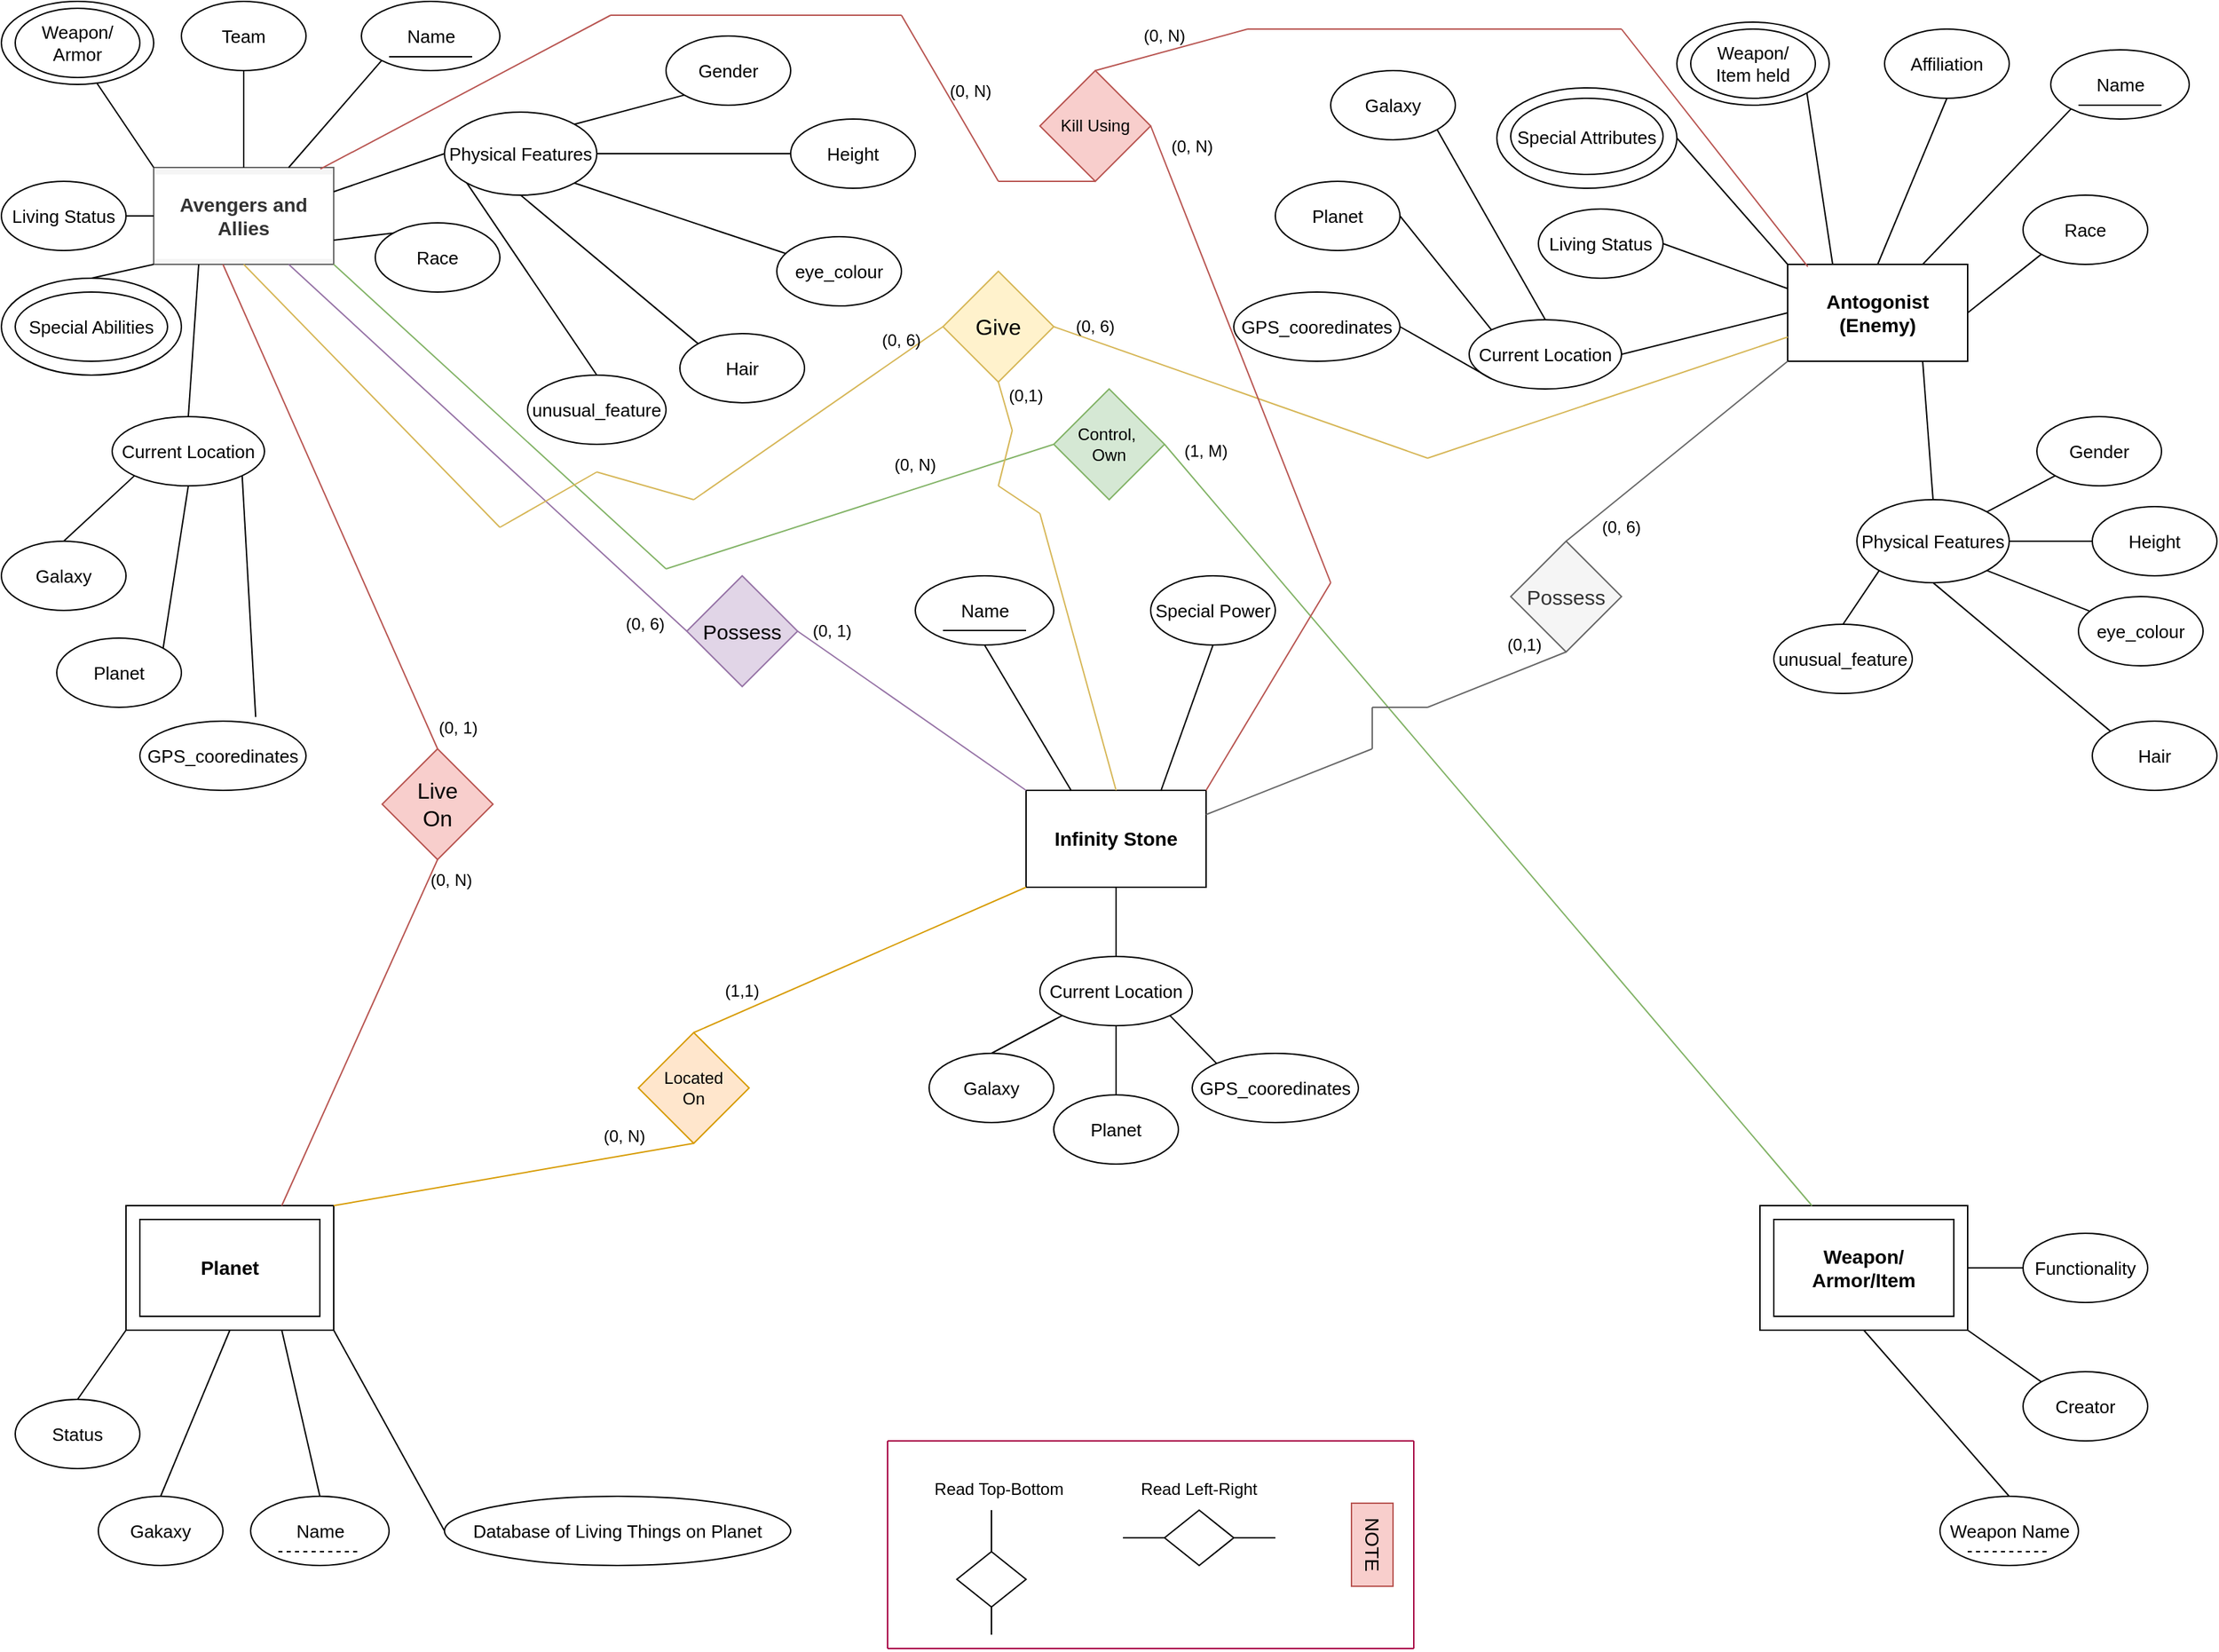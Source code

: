 <mxfile version="20.5.1" type="device"><diagram id="Kd1h-4dE3tZwgDeY4SR5" name="Page-1"><mxGraphModel dx="1640" dy="1293" grid="1" gridSize="10" guides="1" tooltips="1" connect="1" arrows="1" fold="1" page="1" pageScale="1" pageWidth="1600" pageHeight="1200" math="0" shadow="0"><root><mxCell id="0"/><mxCell id="1" parent="0"/><mxCell id="xlbMj-RO_IHVn6nWL5UA-1" value="&lt;h3&gt;Avengers and Allies&lt;/h3&gt;" style="rounded=0;whiteSpace=wrap;html=1;labelBackgroundColor=default;labelBorderColor=none;fillColor=#f5f5f5;fontColor=#333333;strokeColor=#666666;" parent="1" vertex="1"><mxGeometry x="110" y="120" width="130" height="70" as="geometry"/></mxCell><mxCell id="xlbMj-RO_IHVn6nWL5UA-2" value="&lt;h3&gt;Weapon/&lt;br&gt;Armor/Item&lt;/h3&gt;" style="rounded=0;whiteSpace=wrap;html=1;labelBackgroundColor=default;labelBorderColor=none;" parent="1" vertex="1"><mxGeometry x="1280" y="880" width="130" height="70" as="geometry"/></mxCell><mxCell id="xlbMj-RO_IHVn6nWL5UA-3" value="&lt;h3&gt;Planet&lt;/h3&gt;" style="rounded=0;whiteSpace=wrap;html=1;labelBackgroundColor=default;labelBorderColor=none;" parent="1" vertex="1"><mxGeometry x="100" y="880" width="130" height="70" as="geometry"/></mxCell><mxCell id="xlbMj-RO_IHVn6nWL5UA-4" value="&lt;h3&gt;Infinity Stone&lt;/h3&gt;" style="rounded=0;whiteSpace=wrap;html=1;labelBackgroundColor=default;labelBorderColor=none;" parent="1" vertex="1"><mxGeometry x="740" y="570" width="130" height="70" as="geometry"/></mxCell><mxCell id="xlbMj-RO_IHVn6nWL5UA-5" value="&lt;h3&gt;Antogonist (Enemy)&lt;/h3&gt;" style="rounded=0;whiteSpace=wrap;html=1;labelBackgroundColor=default;labelBorderColor=none;" parent="1" vertex="1"><mxGeometry x="1290" y="190" width="130" height="70" as="geometry"/></mxCell><mxCell id="xlbMj-RO_IHVn6nWL5UA-7" value="Name" style="ellipse;html=1;labelBackgroundColor=default;labelBorderColor=none;fontSize=13;" parent="1" vertex="1"><mxGeometry x="260" width="100" height="50" as="geometry"/></mxCell><mxCell id="xlbMj-RO_IHVn6nWL5UA-9" value="" style="endArrow=none;html=1;rounded=0;fontSize=13;" parent="1" edge="1"><mxGeometry width="50" height="50" relative="1" as="geometry"><mxPoint x="280" y="40" as="sourcePoint"/><mxPoint x="340" y="40" as="targetPoint"/></mxGeometry></mxCell><mxCell id="xlbMj-RO_IHVn6nWL5UA-10" value="Name" style="ellipse;html=1;labelBackgroundColor=default;labelBorderColor=none;fontSize=13;" parent="1" vertex="1"><mxGeometry x="1480" y="35" width="100" height="50" as="geometry"/></mxCell><mxCell id="xlbMj-RO_IHVn6nWL5UA-11" value="" style="endArrow=none;html=1;rounded=0;fontSize=13;" parent="1" edge="1"><mxGeometry width="50" height="50" relative="1" as="geometry"><mxPoint x="1500" y="75" as="sourcePoint"/><mxPoint x="1560" y="75" as="targetPoint"/></mxGeometry></mxCell><mxCell id="xlbMj-RO_IHVn6nWL5UA-12" value="Name" style="ellipse;html=1;labelBackgroundColor=default;labelBorderColor=none;fontSize=13;" parent="1" vertex="1"><mxGeometry x="660" y="415" width="100" height="50" as="geometry"/></mxCell><mxCell id="xlbMj-RO_IHVn6nWL5UA-13" value="" style="endArrow=none;html=1;rounded=0;fontSize=13;" parent="1" edge="1"><mxGeometry width="50" height="50" relative="1" as="geometry"><mxPoint x="680" y="454.5" as="sourcePoint"/><mxPoint x="740" y="454.5" as="targetPoint"/></mxGeometry></mxCell><mxCell id="xlbMj-RO_IHVn6nWL5UA-14" value="Name" style="ellipse;html=1;labelBackgroundColor=default;labelBorderColor=none;fontSize=13;" parent="1" vertex="1"><mxGeometry x="180" y="1080" width="100" height="50" as="geometry"/></mxCell><mxCell id="xlbMj-RO_IHVn6nWL5UA-15" value="" style="endArrow=none;html=1;rounded=0;fontSize=13;dashed=1;" parent="1" edge="1"><mxGeometry width="50" height="50" relative="1" as="geometry"><mxPoint x="200" y="1120" as="sourcePoint"/><mxPoint x="260" y="1120" as="targetPoint"/></mxGeometry></mxCell><mxCell id="xlbMj-RO_IHVn6nWL5UA-16" value="Weapon Name" style="ellipse;html=1;labelBackgroundColor=default;labelBorderColor=none;fontSize=13;" parent="1" vertex="1"><mxGeometry x="1400" y="1080" width="100" height="50" as="geometry"/></mxCell><mxCell id="xlbMj-RO_IHVn6nWL5UA-17" value="" style="endArrow=none;html=1;rounded=0;fontSize=13;dashed=1;" parent="1" edge="1"><mxGeometry width="50" height="50" relative="1" as="geometry"><mxPoint x="1420" y="1120" as="sourcePoint"/><mxPoint x="1480" y="1120" as="targetPoint"/></mxGeometry></mxCell><mxCell id="xlbMj-RO_IHVn6nWL5UA-26" value="" style="endArrow=none;html=1;rounded=0;fontSize=13;shape=link;exitX=0.75;exitY=0;exitDx=0;exitDy=0;entryX=0;entryY=0.5;entryDx=0;entryDy=0;strokeColor=none;" parent="1" source="xlbMj-RO_IHVn6nWL5UA-1" target="xlbMj-RO_IHVn6nWL5UA-7" edge="1"><mxGeometry width="50" height="50" relative="1" as="geometry"><mxPoint x="210" y="110" as="sourcePoint"/><mxPoint x="260" y="60" as="targetPoint"/></mxGeometry></mxCell><mxCell id="xlbMj-RO_IHVn6nWL5UA-32" value="" style="endArrow=none;html=1;rounded=0;fontSize=13;exitX=0.75;exitY=0;exitDx=0;exitDy=0;entryX=0;entryY=1;entryDx=0;entryDy=0;" parent="1" source="xlbMj-RO_IHVn6nWL5UA-1" target="xlbMj-RO_IHVn6nWL5UA-7" edge="1"><mxGeometry width="50" height="50" relative="1" as="geometry"><mxPoint x="530" y="390" as="sourcePoint"/><mxPoint x="580" y="340" as="targetPoint"/></mxGeometry></mxCell><mxCell id="xlbMj-RO_IHVn6nWL5UA-33" value="" style="endArrow=none;html=1;rounded=0;fontSize=13;exitX=0.75;exitY=0;exitDx=0;exitDy=0;entryX=0;entryY=1;entryDx=0;entryDy=0;" parent="1" source="xlbMj-RO_IHVn6nWL5UA-5" target="xlbMj-RO_IHVn6nWL5UA-10" edge="1"><mxGeometry width="50" height="50" relative="1" as="geometry"><mxPoint x="990" y="450" as="sourcePoint"/><mxPoint x="1040" y="400" as="targetPoint"/></mxGeometry></mxCell><mxCell id="xlbMj-RO_IHVn6nWL5UA-34" value="" style="endArrow=none;html=1;rounded=0;fontSize=13;exitX=0.25;exitY=0;exitDx=0;exitDy=0;entryX=0.5;entryY=1;entryDx=0;entryDy=0;" parent="1" source="xlbMj-RO_IHVn6nWL5UA-4" target="xlbMj-RO_IHVn6nWL5UA-12" edge="1"><mxGeometry width="50" height="50" relative="1" as="geometry"><mxPoint x="790" y="550" as="sourcePoint"/><mxPoint x="780" y="550" as="targetPoint"/></mxGeometry></mxCell><mxCell id="xlbMj-RO_IHVn6nWL5UA-35" value="" style="endArrow=none;html=1;rounded=0;fontSize=13;exitX=0.75;exitY=1;exitDx=0;exitDy=0;entryX=0.5;entryY=0;entryDx=0;entryDy=0;" parent="1" source="xlbMj-RO_IHVn6nWL5UA-37" target="xlbMj-RO_IHVn6nWL5UA-14" edge="1"><mxGeometry width="50" height="50" relative="1" as="geometry"><mxPoint x="520" y="630" as="sourcePoint"/><mxPoint x="570" y="580" as="targetPoint"/></mxGeometry></mxCell><mxCell id="xlbMj-RO_IHVn6nWL5UA-36" value="" style="endArrow=none;html=1;rounded=0;fontSize=13;exitX=0.5;exitY=1;exitDx=0;exitDy=0;entryX=0.5;entryY=0;entryDx=0;entryDy=0;" parent="1" source="xlbMj-RO_IHVn6nWL5UA-38" target="xlbMj-RO_IHVn6nWL5UA-16" edge="1"><mxGeometry width="50" height="50" relative="1" as="geometry"><mxPoint x="980" y="630" as="sourcePoint"/><mxPoint x="1030" y="580" as="targetPoint"/></mxGeometry></mxCell><mxCell id="xlbMj-RO_IHVn6nWL5UA-37" value="" style="rounded=0;whiteSpace=wrap;html=1;labelBackgroundColor=default;labelBorderColor=none;fontSize=13;fillColor=none;" parent="1" vertex="1"><mxGeometry x="90" y="870" width="150" height="90" as="geometry"/></mxCell><mxCell id="xlbMj-RO_IHVn6nWL5UA-38" value="" style="rounded=0;whiteSpace=wrap;html=1;labelBackgroundColor=default;labelBorderColor=none;fontSize=13;fillColor=none;" parent="1" vertex="1"><mxGeometry x="1270" y="870" width="150" height="90" as="geometry"/></mxCell><mxCell id="xlbMj-RO_IHVn6nWL5UA-39" value="Team" style="ellipse;whiteSpace=wrap;html=1;labelBackgroundColor=default;labelBorderColor=none;fontSize=13;fillColor=none;" parent="1" vertex="1"><mxGeometry x="130" width="90" height="50" as="geometry"/></mxCell><mxCell id="xlbMj-RO_IHVn6nWL5UA-41" value="eye_colour" style="ellipse;whiteSpace=wrap;html=1;labelBackgroundColor=default;labelBorderColor=none;fontSize=13;fillColor=none;" parent="1" vertex="1"><mxGeometry x="560" y="170" width="90" height="50" as="geometry"/></mxCell><mxCell id="xlbMj-RO_IHVn6nWL5UA-42" value="Height" style="ellipse;whiteSpace=wrap;html=1;labelBackgroundColor=default;labelBorderColor=none;fontSize=13;fillColor=none;" parent="1" vertex="1"><mxGeometry x="570" y="85" width="90" height="50" as="geometry"/></mxCell><mxCell id="xlbMj-RO_IHVn6nWL5UA-43" value="Gender" style="ellipse;whiteSpace=wrap;html=1;labelBackgroundColor=default;labelBorderColor=none;fontSize=13;fillColor=none;" parent="1" vertex="1"><mxGeometry x="480" y="25" width="90" height="50" as="geometry"/></mxCell><mxCell id="xlbMj-RO_IHVn6nWL5UA-44" value="Physical Features" style="ellipse;whiteSpace=wrap;html=1;labelBackgroundColor=default;labelBorderColor=none;fontSize=13;fillColor=none;" parent="1" vertex="1"><mxGeometry x="320" y="80" width="110" height="60" as="geometry"/></mxCell><mxCell id="xlbMj-RO_IHVn6nWL5UA-45" value="" style="ellipse;whiteSpace=wrap;html=1;labelBackgroundColor=default;labelBorderColor=none;fontSize=13;fillColor=none;" parent="1" vertex="1"><mxGeometry width="110" height="60" as="geometry"/></mxCell><mxCell id="xlbMj-RO_IHVn6nWL5UA-46" value="Weapon/&lt;br&gt;Armor" style="ellipse;whiteSpace=wrap;html=1;labelBackgroundColor=default;labelBorderColor=none;fontSize=13;fillColor=none;" parent="1" vertex="1"><mxGeometry x="10" y="5" width="90" height="50" as="geometry"/></mxCell><mxCell id="xlbMj-RO_IHVn6nWL5UA-51" value="Gakaxy" style="ellipse;whiteSpace=wrap;html=1;labelBackgroundColor=default;labelBorderColor=none;fontSize=13;fillColor=none;" parent="1" vertex="1"><mxGeometry x="70" y="1080" width="90" height="50" as="geometry"/></mxCell><mxCell id="xlbMj-RO_IHVn6nWL5UA-52" value="Race" style="ellipse;whiteSpace=wrap;html=1;labelBackgroundColor=default;labelBorderColor=none;fontSize=13;fillColor=none;" parent="1" vertex="1"><mxGeometry x="270" y="160" width="90" height="50" as="geometry"/></mxCell><mxCell id="xlbMj-RO_IHVn6nWL5UA-53" value="GPS_cooredinates" style="ellipse;whiteSpace=wrap;html=1;labelBackgroundColor=default;labelBorderColor=none;fontSize=13;fillColor=none;" parent="1" vertex="1"><mxGeometry x="100" y="520" width="120" height="50" as="geometry"/></mxCell><mxCell id="xlbMj-RO_IHVn6nWL5UA-54" value="Planet" style="ellipse;whiteSpace=wrap;html=1;labelBackgroundColor=default;labelBorderColor=none;fontSize=13;fillColor=none;" parent="1" vertex="1"><mxGeometry x="40" y="460" width="90" height="50" as="geometry"/></mxCell><mxCell id="xlbMj-RO_IHVn6nWL5UA-55" value="Galaxy" style="ellipse;whiteSpace=wrap;html=1;labelBackgroundColor=default;labelBorderColor=none;fontSize=13;fillColor=none;" parent="1" vertex="1"><mxGeometry y="390" width="90" height="50" as="geometry"/></mxCell><mxCell id="xlbMj-RO_IHVn6nWL5UA-56" value="Current Location" style="ellipse;whiteSpace=wrap;html=1;labelBackgroundColor=default;labelBorderColor=none;fontSize=13;fillColor=none;" parent="1" vertex="1"><mxGeometry x="80" y="300" width="110" height="50" as="geometry"/></mxCell><mxCell id="xlbMj-RO_IHVn6nWL5UA-57" value="Living Status" style="ellipse;whiteSpace=wrap;html=1;labelBackgroundColor=default;labelBorderColor=none;fontSize=13;fillColor=none;" parent="1" vertex="1"><mxGeometry y="130" width="90" height="50" as="geometry"/></mxCell><mxCell id="xlbMj-RO_IHVn6nWL5UA-58" value="Special Abilities" style="ellipse;whiteSpace=wrap;html=1;labelBackgroundColor=default;labelBorderColor=none;fontSize=13;fillColor=none;" parent="1" vertex="1"><mxGeometry x="10" y="210" width="110" height="50" as="geometry"/></mxCell><mxCell id="xlbMj-RO_IHVn6nWL5UA-59" value="unusual_feature" style="ellipse;whiteSpace=wrap;html=1;labelBackgroundColor=default;labelBorderColor=none;fontSize=13;fillColor=none;" parent="1" vertex="1"><mxGeometry x="380" y="270" width="100" height="50" as="geometry"/></mxCell><mxCell id="xlbMj-RO_IHVn6nWL5UA-60" value="Hair" style="ellipse;whiteSpace=wrap;html=1;labelBackgroundColor=default;labelBorderColor=none;fontSize=13;fillColor=none;" parent="1" vertex="1"><mxGeometry x="490" y="240" width="90" height="50" as="geometry"/></mxCell><mxCell id="xlbMj-RO_IHVn6nWL5UA-78" value="" style="endArrow=none;html=1;rounded=0;fontSize=13;exitX=0.5;exitY=0;exitDx=0;exitDy=0;entryX=0.5;entryY=1;entryDx=0;entryDy=0;" parent="1" source="xlbMj-RO_IHVn6nWL5UA-1" target="xlbMj-RO_IHVn6nWL5UA-39" edge="1"><mxGeometry width="50" height="50" relative="1" as="geometry"><mxPoint x="530" y="370" as="sourcePoint"/><mxPoint x="580" y="320" as="targetPoint"/></mxGeometry></mxCell><mxCell id="xlbMj-RO_IHVn6nWL5UA-79" value="" style="endArrow=none;html=1;rounded=0;fontSize=13;exitX=0;exitY=0;exitDx=0;exitDy=0;entryX=0.652;entryY=1.073;entryDx=0;entryDy=0;entryPerimeter=0;" parent="1" source="xlbMj-RO_IHVn6nWL5UA-1" target="xlbMj-RO_IHVn6nWL5UA-46" edge="1"><mxGeometry width="50" height="50" relative="1" as="geometry"><mxPoint x="530" y="370" as="sourcePoint"/><mxPoint x="580" y="320" as="targetPoint"/></mxGeometry></mxCell><mxCell id="xlbMj-RO_IHVn6nWL5UA-80" value="" style="endArrow=none;html=1;rounded=0;fontSize=13;exitX=1;exitY=0.25;exitDx=0;exitDy=0;entryX=0;entryY=0.5;entryDx=0;entryDy=0;" parent="1" source="xlbMj-RO_IHVn6nWL5UA-1" target="xlbMj-RO_IHVn6nWL5UA-44" edge="1"><mxGeometry width="50" height="50" relative="1" as="geometry"><mxPoint x="530" y="370" as="sourcePoint"/><mxPoint x="310.0" y="110" as="targetPoint"/></mxGeometry></mxCell><mxCell id="xlbMj-RO_IHVn6nWL5UA-81" value="" style="endArrow=none;html=1;rounded=0;fontSize=13;entryX=0;entryY=0.5;entryDx=0;entryDy=0;exitX=1;exitY=0.5;exitDx=0;exitDy=0;" parent="1" source="xlbMj-RO_IHVn6nWL5UA-44" target="xlbMj-RO_IHVn6nWL5UA-42" edge="1"><mxGeometry width="50" height="50" relative="1" as="geometry"><mxPoint x="440" y="110" as="sourcePoint"/><mxPoint x="580" y="320" as="targetPoint"/></mxGeometry></mxCell><mxCell id="xlbMj-RO_IHVn6nWL5UA-82" value="" style="endArrow=none;html=1;rounded=0;fontSize=13;exitX=1;exitY=1;exitDx=0;exitDy=0;" parent="1" source="xlbMj-RO_IHVn6nWL5UA-44" target="xlbMj-RO_IHVn6nWL5UA-41" edge="1"><mxGeometry width="50" height="50" relative="1" as="geometry"><mxPoint x="420.707" y="138.44" as="sourcePoint"/><mxPoint x="580" y="320" as="targetPoint"/></mxGeometry></mxCell><mxCell id="xlbMj-RO_IHVn6nWL5UA-83" value="" style="endArrow=none;html=1;rounded=0;fontSize=13;entryX=0;entryY=0;entryDx=0;entryDy=0;exitX=0.5;exitY=1;exitDx=0;exitDy=0;" parent="1" source="xlbMj-RO_IHVn6nWL5UA-44" target="xlbMj-RO_IHVn6nWL5UA-60" edge="1"><mxGeometry width="50" height="50" relative="1" as="geometry"><mxPoint x="380" y="150" as="sourcePoint"/><mxPoint x="580" y="320" as="targetPoint"/></mxGeometry></mxCell><mxCell id="xlbMj-RO_IHVn6nWL5UA-84" value="" style="endArrow=none;html=1;rounded=0;fontSize=13;exitX=0;exitY=1;exitDx=0;exitDy=0;entryX=0.5;entryY=0;entryDx=0;entryDy=0;" parent="1" source="xlbMj-RO_IHVn6nWL5UA-44" target="xlbMj-RO_IHVn6nWL5UA-59" edge="1"><mxGeometry width="50" height="50" relative="1" as="geometry"><mxPoint x="329.293" y="138.44" as="sourcePoint"/><mxPoint x="580" y="320" as="targetPoint"/></mxGeometry></mxCell><mxCell id="xlbMj-RO_IHVn6nWL5UA-85" value="" style="endArrow=none;html=1;rounded=0;fontSize=13;exitX=1;exitY=0;exitDx=0;exitDy=0;entryX=0;entryY=1;entryDx=0;entryDy=0;" parent="1" source="xlbMj-RO_IHVn6nWL5UA-44" target="xlbMj-RO_IHVn6nWL5UA-43" edge="1"><mxGeometry width="50" height="50" relative="1" as="geometry"><mxPoint x="420.707" y="81.56" as="sourcePoint"/><mxPoint x="580" y="320" as="targetPoint"/></mxGeometry></mxCell><mxCell id="xlbMj-RO_IHVn6nWL5UA-87" value="" style="ellipse;whiteSpace=wrap;html=1;labelBackgroundColor=default;labelBorderColor=none;fontSize=13;fillColor=none;" parent="1" vertex="1"><mxGeometry y="200" width="130" height="70" as="geometry"/></mxCell><mxCell id="xlbMj-RO_IHVn6nWL5UA-88" value="" style="endArrow=none;html=1;rounded=0;fontSize=13;entryX=0.5;entryY=0;entryDx=0;entryDy=0;" parent="1" target="xlbMj-RO_IHVn6nWL5UA-87" edge="1"><mxGeometry width="50" height="50" relative="1" as="geometry"><mxPoint x="110" y="190" as="sourcePoint"/><mxPoint x="330.0" y="120" as="targetPoint"/></mxGeometry></mxCell><mxCell id="xlbMj-RO_IHVn6nWL5UA-89" value="" style="endArrow=none;html=1;rounded=0;fontSize=13;exitX=0;exitY=0.5;exitDx=0;exitDy=0;entryX=1;entryY=0.5;entryDx=0;entryDy=0;" parent="1" source="xlbMj-RO_IHVn6nWL5UA-1" target="xlbMj-RO_IHVn6nWL5UA-57" edge="1"><mxGeometry width="50" height="50" relative="1" as="geometry"><mxPoint x="430" y="540" as="sourcePoint"/><mxPoint x="480" y="490" as="targetPoint"/></mxGeometry></mxCell><mxCell id="xlbMj-RO_IHVn6nWL5UA-90" value="" style="endArrow=none;html=1;rounded=0;fontSize=13;exitX=1;exitY=0.75;exitDx=0;exitDy=0;entryX=0;entryY=0;entryDx=0;entryDy=0;" parent="1" source="xlbMj-RO_IHVn6nWL5UA-1" target="xlbMj-RO_IHVn6nWL5UA-52" edge="1"><mxGeometry width="50" height="50" relative="1" as="geometry"><mxPoint x="430" y="530" as="sourcePoint"/><mxPoint x="480" y="480" as="targetPoint"/></mxGeometry></mxCell><mxCell id="xlbMj-RO_IHVn6nWL5UA-91" value="" style="endArrow=none;html=1;rounded=0;fontSize=13;exitX=0.25;exitY=1;exitDx=0;exitDy=0;entryX=0.5;entryY=0;entryDx=0;entryDy=0;" parent="1" source="xlbMj-RO_IHVn6nWL5UA-1" target="xlbMj-RO_IHVn6nWL5UA-56" edge="1"><mxGeometry width="50" height="50" relative="1" as="geometry"><mxPoint x="430" y="530" as="sourcePoint"/><mxPoint x="480" y="480" as="targetPoint"/></mxGeometry></mxCell><mxCell id="xlbMj-RO_IHVn6nWL5UA-92" value="" style="endArrow=none;html=1;rounded=0;fontSize=13;exitX=0;exitY=1;exitDx=0;exitDy=0;entryX=0.5;entryY=0;entryDx=0;entryDy=0;" parent="1" source="xlbMj-RO_IHVn6nWL5UA-56" target="xlbMj-RO_IHVn6nWL5UA-55" edge="1"><mxGeometry width="50" height="50" relative="1" as="geometry"><mxPoint x="430" y="530" as="sourcePoint"/><mxPoint x="480" y="480" as="targetPoint"/></mxGeometry></mxCell><mxCell id="xlbMj-RO_IHVn6nWL5UA-93" value="" style="endArrow=none;html=1;rounded=0;fontSize=13;exitX=0.5;exitY=1;exitDx=0;exitDy=0;entryX=1;entryY=0;entryDx=0;entryDy=0;" parent="1" source="xlbMj-RO_IHVn6nWL5UA-56" target="xlbMj-RO_IHVn6nWL5UA-54" edge="1"><mxGeometry width="50" height="50" relative="1" as="geometry"><mxPoint x="430" y="530" as="sourcePoint"/><mxPoint x="480" y="480" as="targetPoint"/></mxGeometry></mxCell><mxCell id="xlbMj-RO_IHVn6nWL5UA-95" value="" style="endArrow=none;html=1;rounded=0;fontSize=13;exitX=1;exitY=1;exitDx=0;exitDy=0;entryX=0.697;entryY=-0.06;entryDx=0;entryDy=0;entryPerimeter=0;" parent="1" source="xlbMj-RO_IHVn6nWL5UA-56" target="xlbMj-RO_IHVn6nWL5UA-53" edge="1"><mxGeometry width="50" height="50" relative="1" as="geometry"><mxPoint x="430" y="530" as="sourcePoint"/><mxPoint x="480" y="480" as="targetPoint"/></mxGeometry></mxCell><mxCell id="xlbMj-RO_IHVn6nWL5UA-106" value="eye_colour" style="ellipse;whiteSpace=wrap;html=1;labelBackgroundColor=default;labelBorderColor=none;fontSize=13;fillColor=none;" parent="1" vertex="1"><mxGeometry x="1500" y="430" width="90" height="50" as="geometry"/></mxCell><mxCell id="xlbMj-RO_IHVn6nWL5UA-107" value="Height" style="ellipse;whiteSpace=wrap;html=1;labelBackgroundColor=default;labelBorderColor=none;fontSize=13;fillColor=none;" parent="1" vertex="1"><mxGeometry x="1510" y="365" width="90" height="50" as="geometry"/></mxCell><mxCell id="xlbMj-RO_IHVn6nWL5UA-108" value="Gender" style="ellipse;whiteSpace=wrap;html=1;labelBackgroundColor=default;labelBorderColor=none;fontSize=13;fillColor=none;" parent="1" vertex="1"><mxGeometry x="1470" y="300" width="90" height="50" as="geometry"/></mxCell><mxCell id="xlbMj-RO_IHVn6nWL5UA-109" value="Physical Features" style="ellipse;whiteSpace=wrap;html=1;labelBackgroundColor=default;labelBorderColor=none;fontSize=13;fillColor=none;" parent="1" vertex="1"><mxGeometry x="1340" y="360" width="110" height="60" as="geometry"/></mxCell><mxCell id="xlbMj-RO_IHVn6nWL5UA-111" value="Hair" style="ellipse;whiteSpace=wrap;html=1;labelBackgroundColor=default;labelBorderColor=none;fontSize=13;fillColor=none;" parent="1" vertex="1"><mxGeometry x="1510" y="520" width="90" height="50" as="geometry"/></mxCell><mxCell id="xlbMj-RO_IHVn6nWL5UA-112" value="" style="endArrow=none;html=1;rounded=0;fontSize=13;entryX=0;entryY=0.5;entryDx=0;entryDy=0;exitX=1;exitY=0.5;exitDx=0;exitDy=0;" parent="1" source="xlbMj-RO_IHVn6nWL5UA-109" target="xlbMj-RO_IHVn6nWL5UA-107" edge="1"><mxGeometry width="50" height="50" relative="1" as="geometry"><mxPoint x="1460" y="390" as="sourcePoint"/><mxPoint x="1600" y="600" as="targetPoint"/></mxGeometry></mxCell><mxCell id="xlbMj-RO_IHVn6nWL5UA-113" value="" style="endArrow=none;html=1;rounded=0;fontSize=13;exitX=1;exitY=1;exitDx=0;exitDy=0;" parent="1" source="xlbMj-RO_IHVn6nWL5UA-109" target="xlbMj-RO_IHVn6nWL5UA-106" edge="1"><mxGeometry width="50" height="50" relative="1" as="geometry"><mxPoint x="1440.707" y="418.44" as="sourcePoint"/><mxPoint x="1600" y="600" as="targetPoint"/></mxGeometry></mxCell><mxCell id="xlbMj-RO_IHVn6nWL5UA-114" value="" style="endArrow=none;html=1;rounded=0;fontSize=13;entryX=0;entryY=0;entryDx=0;entryDy=0;exitX=0.5;exitY=1;exitDx=0;exitDy=0;" parent="1" source="xlbMj-RO_IHVn6nWL5UA-109" target="xlbMj-RO_IHVn6nWL5UA-111" edge="1"><mxGeometry width="50" height="50" relative="1" as="geometry"><mxPoint x="1400" y="430" as="sourcePoint"/><mxPoint x="1600" y="600" as="targetPoint"/></mxGeometry></mxCell><mxCell id="xlbMj-RO_IHVn6nWL5UA-115" value="" style="endArrow=none;html=1;rounded=0;fontSize=13;exitX=0;exitY=1;exitDx=0;exitDy=0;entryX=0.5;entryY=0;entryDx=0;entryDy=0;" parent="1" source="xlbMj-RO_IHVn6nWL5UA-109" target="xlbMj-RO_IHVn6nWL5UA-128" edge="1"><mxGeometry width="50" height="50" relative="1" as="geometry"><mxPoint x="1349.293" y="418.44" as="sourcePoint"/><mxPoint x="1450" y="550" as="targetPoint"/></mxGeometry></mxCell><mxCell id="xlbMj-RO_IHVn6nWL5UA-116" value="" style="endArrow=none;html=1;rounded=0;fontSize=13;exitX=1;exitY=0;exitDx=0;exitDy=0;entryX=0;entryY=1;entryDx=0;entryDy=0;" parent="1" source="xlbMj-RO_IHVn6nWL5UA-109" target="xlbMj-RO_IHVn6nWL5UA-108" edge="1"><mxGeometry width="50" height="50" relative="1" as="geometry"><mxPoint x="1440.707" y="361.56" as="sourcePoint"/><mxPoint x="1600" y="600" as="targetPoint"/></mxGeometry></mxCell><mxCell id="xlbMj-RO_IHVn6nWL5UA-128" value="unusual_feature" style="ellipse;whiteSpace=wrap;html=1;labelBackgroundColor=default;labelBorderColor=none;fontSize=13;fillColor=none;" parent="1" vertex="1"><mxGeometry x="1280" y="450" width="100" height="50" as="geometry"/></mxCell><mxCell id="xlbMj-RO_IHVn6nWL5UA-132" value="" style="endArrow=none;html=1;rounded=0;fontSize=13;entryX=0.75;entryY=1;entryDx=0;entryDy=0;exitX=0.5;exitY=0;exitDx=0;exitDy=0;" parent="1" source="xlbMj-RO_IHVn6nWL5UA-109" target="xlbMj-RO_IHVn6nWL5UA-5" edge="1"><mxGeometry width="50" height="50" relative="1" as="geometry"><mxPoint x="1395" y="350" as="sourcePoint"/><mxPoint x="820" y="290" as="targetPoint"/></mxGeometry></mxCell><mxCell id="xlbMj-RO_IHVn6nWL5UA-133" value="Race" style="ellipse;whiteSpace=wrap;html=1;labelBackgroundColor=default;labelBorderColor=none;fontSize=13;fillColor=none;" parent="1" vertex="1"><mxGeometry x="1460" y="140" width="90" height="50" as="geometry"/></mxCell><mxCell id="xlbMj-RO_IHVn6nWL5UA-134" value="" style="endArrow=none;html=1;rounded=0;fontSize=13;entryX=1;entryY=0.5;entryDx=0;entryDy=0;exitX=0;exitY=1;exitDx=0;exitDy=0;" parent="1" source="xlbMj-RO_IHVn6nWL5UA-133" target="xlbMj-RO_IHVn6nWL5UA-5" edge="1"><mxGeometry width="50" height="50" relative="1" as="geometry"><mxPoint x="1270" y="420" as="sourcePoint"/><mxPoint x="1320" y="370" as="targetPoint"/></mxGeometry></mxCell><mxCell id="xlbMj-RO_IHVn6nWL5UA-135" value="Special Attributes" style="ellipse;whiteSpace=wrap;html=1;labelBackgroundColor=default;labelBorderColor=none;fontSize=13;fillColor=none;" parent="1" vertex="1"><mxGeometry x="1090" y="70" width="110" height="55" as="geometry"/></mxCell><mxCell id="xlbMj-RO_IHVn6nWL5UA-136" value="" style="ellipse;whiteSpace=wrap;html=1;labelBackgroundColor=default;labelBorderColor=none;fontSize=13;fillColor=none;" parent="1" vertex="1"><mxGeometry x="1210" y="15" width="110" height="60" as="geometry"/></mxCell><mxCell id="xlbMj-RO_IHVn6nWL5UA-137" value="Weapon/&lt;br&gt;Item held" style="ellipse;whiteSpace=wrap;html=1;labelBackgroundColor=default;labelBorderColor=none;fontSize=13;fillColor=none;" parent="1" vertex="1"><mxGeometry x="1220" y="20" width="90" height="50" as="geometry"/></mxCell><mxCell id="xlbMj-RO_IHVn6nWL5UA-138" value="Affiliation" style="ellipse;whiteSpace=wrap;html=1;labelBackgroundColor=default;labelBorderColor=none;fontSize=13;fillColor=none;" parent="1" vertex="1"><mxGeometry x="1360" y="20" width="90" height="50" as="geometry"/></mxCell><mxCell id="xlbMj-RO_IHVn6nWL5UA-139" value="" style="endArrow=none;html=1;rounded=0;fontSize=13;exitX=0.5;exitY=0;exitDx=0;exitDy=0;entryX=0.5;entryY=1;entryDx=0;entryDy=0;" parent="1" source="xlbMj-RO_IHVn6nWL5UA-5" target="xlbMj-RO_IHVn6nWL5UA-138" edge="1"><mxGeometry width="50" height="50" relative="1" as="geometry"><mxPoint x="1180" y="420" as="sourcePoint"/><mxPoint x="1230" y="370" as="targetPoint"/></mxGeometry></mxCell><mxCell id="xlbMj-RO_IHVn6nWL5UA-140" value="" style="endArrow=none;html=1;rounded=0;fontSize=13;exitX=0.25;exitY=0;exitDx=0;exitDy=0;entryX=1;entryY=1;entryDx=0;entryDy=0;" parent="1" source="xlbMj-RO_IHVn6nWL5UA-5" target="xlbMj-RO_IHVn6nWL5UA-136" edge="1"><mxGeometry width="50" height="50" relative="1" as="geometry"><mxPoint x="1180" y="410" as="sourcePoint"/><mxPoint x="1230" y="360" as="targetPoint"/></mxGeometry></mxCell><mxCell id="xlbMj-RO_IHVn6nWL5UA-141" value="Functionality" style="ellipse;whiteSpace=wrap;html=1;labelBackgroundColor=default;labelBorderColor=none;fontSize=13;fillColor=none;" parent="1" vertex="1"><mxGeometry x="1460" y="890" width="90" height="50" as="geometry"/></mxCell><mxCell id="xlbMj-RO_IHVn6nWL5UA-142" value="Living Status" style="ellipse;whiteSpace=wrap;html=1;labelBackgroundColor=default;labelBorderColor=none;fontSize=13;fillColor=none;" parent="1" vertex="1"><mxGeometry x="1110" y="150" width="90" height="50" as="geometry"/></mxCell><mxCell id="xlbMj-RO_IHVn6nWL5UA-143" value="" style="ellipse;whiteSpace=wrap;html=1;labelBackgroundColor=default;labelBorderColor=none;fontSize=13;fillColor=none;" parent="1" vertex="1"><mxGeometry x="1080" y="62.5" width="130" height="72.5" as="geometry"/></mxCell><mxCell id="xlbMj-RO_IHVn6nWL5UA-144" value="" style="endArrow=none;html=1;rounded=0;fontSize=13;entryX=0;entryY=0;entryDx=0;entryDy=0;exitX=1;exitY=0.5;exitDx=0;exitDy=0;" parent="1" source="xlbMj-RO_IHVn6nWL5UA-143" target="xlbMj-RO_IHVn6nWL5UA-5" edge="1"><mxGeometry width="50" height="50" relative="1" as="geometry"><mxPoint x="1180" y="400" as="sourcePoint"/><mxPoint x="1230" y="350" as="targetPoint"/></mxGeometry></mxCell><mxCell id="xlbMj-RO_IHVn6nWL5UA-145" value="" style="endArrow=none;html=1;rounded=0;fontSize=13;entryX=0;entryY=0.25;entryDx=0;entryDy=0;exitX=1;exitY=0.5;exitDx=0;exitDy=0;" parent="1" source="xlbMj-RO_IHVn6nWL5UA-142" target="xlbMj-RO_IHVn6nWL5UA-5" edge="1"><mxGeometry width="50" height="50" relative="1" as="geometry"><mxPoint x="1180" y="400" as="sourcePoint"/><mxPoint x="1230" y="350" as="targetPoint"/></mxGeometry></mxCell><mxCell id="xlbMj-RO_IHVn6nWL5UA-153" value="GPS_cooredinates" style="ellipse;whiteSpace=wrap;html=1;labelBackgroundColor=default;labelBorderColor=none;fontSize=13;fillColor=none;" parent="1" vertex="1"><mxGeometry x="890" y="210" width="120" height="50" as="geometry"/></mxCell><mxCell id="xlbMj-RO_IHVn6nWL5UA-154" value="Planet" style="ellipse;whiteSpace=wrap;html=1;labelBackgroundColor=default;labelBorderColor=none;fontSize=13;fillColor=none;" parent="1" vertex="1"><mxGeometry x="920" y="130" width="90" height="50" as="geometry"/></mxCell><mxCell id="xlbMj-RO_IHVn6nWL5UA-155" value="Galaxy" style="ellipse;whiteSpace=wrap;html=1;labelBackgroundColor=default;labelBorderColor=none;fontSize=13;fillColor=none;" parent="1" vertex="1"><mxGeometry x="960" y="50" width="90" height="50" as="geometry"/></mxCell><mxCell id="xlbMj-RO_IHVn6nWL5UA-156" value="Current Location" style="ellipse;whiteSpace=wrap;html=1;labelBackgroundColor=default;labelBorderColor=none;fontSize=13;fillColor=none;" parent="1" vertex="1"><mxGeometry x="1060" y="230" width="110" height="50" as="geometry"/></mxCell><mxCell id="xlbMj-RO_IHVn6nWL5UA-157" value="" style="endArrow=none;html=1;rounded=0;fontSize=13;exitX=0.5;exitY=0;exitDx=0;exitDy=0;entryX=1;entryY=1;entryDx=0;entryDy=0;" parent="1" source="xlbMj-RO_IHVn6nWL5UA-156" target="xlbMj-RO_IHVn6nWL5UA-155" edge="1"><mxGeometry width="50" height="50" relative="1" as="geometry"><mxPoint x="1450" y="470" as="sourcePoint"/><mxPoint x="1500" y="420" as="targetPoint"/></mxGeometry></mxCell><mxCell id="xlbMj-RO_IHVn6nWL5UA-158" value="" style="endArrow=none;html=1;rounded=0;fontSize=13;exitX=0;exitY=0;exitDx=0;exitDy=0;entryX=1;entryY=0.5;entryDx=0;entryDy=0;" parent="1" source="xlbMj-RO_IHVn6nWL5UA-156" target="xlbMj-RO_IHVn6nWL5UA-154" edge="1"><mxGeometry width="50" height="50" relative="1" as="geometry"><mxPoint x="1450" y="470" as="sourcePoint"/><mxPoint x="1500" y="420" as="targetPoint"/></mxGeometry></mxCell><mxCell id="xlbMj-RO_IHVn6nWL5UA-159" value="" style="endArrow=none;html=1;rounded=0;fontSize=13;exitX=0;exitY=1;exitDx=0;exitDy=0;entryX=1;entryY=0.5;entryDx=0;entryDy=0;" parent="1" source="xlbMj-RO_IHVn6nWL5UA-156" target="xlbMj-RO_IHVn6nWL5UA-153" edge="1"><mxGeometry width="50" height="50" relative="1" as="geometry"><mxPoint x="1450" y="470" as="sourcePoint"/><mxPoint x="1500" y="420" as="targetPoint"/></mxGeometry></mxCell><mxCell id="xlbMj-RO_IHVn6nWL5UA-160" value="" style="endArrow=none;html=1;rounded=0;fontSize=13;entryX=0;entryY=0.5;entryDx=0;entryDy=0;exitX=1;exitY=0.5;exitDx=0;exitDy=0;" parent="1" source="xlbMj-RO_IHVn6nWL5UA-156" target="xlbMj-RO_IHVn6nWL5UA-5" edge="1"><mxGeometry width="50" height="50" relative="1" as="geometry"><mxPoint x="1140" y="400" as="sourcePoint"/><mxPoint x="1190" y="350" as="targetPoint"/></mxGeometry></mxCell><mxCell id="xlbMj-RO_IHVn6nWL5UA-161" value="Database of Living Things on Planet" style="ellipse;whiteSpace=wrap;html=1;labelBackgroundColor=default;labelBorderColor=none;fontSize=13;fillColor=none;" parent="1" vertex="1"><mxGeometry x="320" y="1080" width="250" height="50" as="geometry"/></mxCell><mxCell id="xlbMj-RO_IHVn6nWL5UA-163" value="Special Power" style="ellipse;whiteSpace=wrap;html=1;labelBackgroundColor=default;labelBorderColor=none;fontSize=13;fillColor=none;" parent="1" vertex="1"><mxGeometry x="830" y="415" width="90" height="50" as="geometry"/></mxCell><mxCell id="xlbMj-RO_IHVn6nWL5UA-164" value="" style="endArrow=none;html=1;rounded=0;fontSize=13;exitX=0.75;exitY=0;exitDx=0;exitDy=0;entryX=0.5;entryY=1;entryDx=0;entryDy=0;" parent="1" source="xlbMj-RO_IHVn6nWL5UA-4" target="xlbMj-RO_IHVn6nWL5UA-163" edge="1"><mxGeometry width="50" height="50" relative="1" as="geometry"><mxPoint x="620" y="400" as="sourcePoint"/><mxPoint x="670" y="350" as="targetPoint"/></mxGeometry></mxCell><mxCell id="xlbMj-RO_IHVn6nWL5UA-165" value="GPS_cooredinates" style="ellipse;whiteSpace=wrap;html=1;labelBackgroundColor=default;labelBorderColor=none;fontSize=13;fillColor=none;" parent="1" vertex="1"><mxGeometry x="860" y="760" width="120" height="50" as="geometry"/></mxCell><mxCell id="xlbMj-RO_IHVn6nWL5UA-166" value="Planet" style="ellipse;whiteSpace=wrap;html=1;labelBackgroundColor=default;labelBorderColor=none;fontSize=13;fillColor=none;" parent="1" vertex="1"><mxGeometry x="760" y="790" width="90" height="50" as="geometry"/></mxCell><mxCell id="xlbMj-RO_IHVn6nWL5UA-167" value="Galaxy" style="ellipse;whiteSpace=wrap;html=1;labelBackgroundColor=default;labelBorderColor=none;fontSize=13;fillColor=none;" parent="1" vertex="1"><mxGeometry x="670" y="760" width="90" height="50" as="geometry"/></mxCell><mxCell id="xlbMj-RO_IHVn6nWL5UA-168" value="Current Location" style="ellipse;whiteSpace=wrap;html=1;labelBackgroundColor=default;labelBorderColor=none;fontSize=13;fillColor=none;" parent="1" vertex="1"><mxGeometry x="750" y="690" width="110" height="50" as="geometry"/></mxCell><mxCell id="xlbMj-RO_IHVn6nWL5UA-169" value="" style="endArrow=none;html=1;rounded=0;fontSize=13;exitX=0;exitY=1;exitDx=0;exitDy=0;entryX=0.5;entryY=0;entryDx=0;entryDy=0;" parent="1" source="xlbMj-RO_IHVn6nWL5UA-168" target="xlbMj-RO_IHVn6nWL5UA-167" edge="1"><mxGeometry width="50" height="50" relative="1" as="geometry"><mxPoint x="1130" y="930" as="sourcePoint"/><mxPoint x="1180" y="880" as="targetPoint"/></mxGeometry></mxCell><mxCell id="xlbMj-RO_IHVn6nWL5UA-170" value="" style="endArrow=none;html=1;rounded=0;fontSize=13;exitX=0.5;exitY=1;exitDx=0;exitDy=0;entryX=0.5;entryY=0;entryDx=0;entryDy=0;" parent="1" source="xlbMj-RO_IHVn6nWL5UA-168" target="xlbMj-RO_IHVn6nWL5UA-166" edge="1"><mxGeometry width="50" height="50" relative="1" as="geometry"><mxPoint x="1130" y="930" as="sourcePoint"/><mxPoint x="1180" y="880" as="targetPoint"/></mxGeometry></mxCell><mxCell id="xlbMj-RO_IHVn6nWL5UA-171" value="" style="endArrow=none;html=1;rounded=0;fontSize=13;exitX=1;exitY=1;exitDx=0;exitDy=0;entryX=0;entryY=0;entryDx=0;entryDy=0;" parent="1" source="xlbMj-RO_IHVn6nWL5UA-168" target="xlbMj-RO_IHVn6nWL5UA-165" edge="1"><mxGeometry width="50" height="50" relative="1" as="geometry"><mxPoint x="1130" y="930" as="sourcePoint"/><mxPoint x="1180" y="880" as="targetPoint"/></mxGeometry></mxCell><mxCell id="xlbMj-RO_IHVn6nWL5UA-172" value="" style="endArrow=none;html=1;rounded=0;fontSize=13;exitX=0.5;exitY=1;exitDx=0;exitDy=0;entryX=0.5;entryY=0;entryDx=0;entryDy=0;" parent="1" source="xlbMj-RO_IHVn6nWL5UA-4" target="xlbMj-RO_IHVn6nWL5UA-168" edge="1"><mxGeometry width="50" height="50" relative="1" as="geometry"><mxPoint x="960" y="490" as="sourcePoint"/><mxPoint x="1010" y="440" as="targetPoint"/></mxGeometry></mxCell><mxCell id="36dnG_ZrEixCJHApKrQf-1" value="" style="endArrow=none;html=1;rounded=0;exitX=0.5;exitY=1;exitDx=0;exitDy=0;entryX=0.5;entryY=0;entryDx=0;entryDy=0;" parent="1" source="xlbMj-RO_IHVn6nWL5UA-37" target="xlbMj-RO_IHVn6nWL5UA-51" edge="1"><mxGeometry width="50" height="50" relative="1" as="geometry"><mxPoint x="290" y="680" as="sourcePoint"/><mxPoint x="340" y="630" as="targetPoint"/></mxGeometry></mxCell><mxCell id="36dnG_ZrEixCJHApKrQf-3" value="" style="endArrow=none;html=1;rounded=0;exitX=1;exitY=1;exitDx=0;exitDy=0;entryX=0;entryY=0.5;entryDx=0;entryDy=0;" parent="1" source="xlbMj-RO_IHVn6nWL5UA-37" target="xlbMj-RO_IHVn6nWL5UA-161" edge="1"><mxGeometry width="50" height="50" relative="1" as="geometry"><mxPoint x="290" y="670" as="sourcePoint"/><mxPoint x="340" y="620" as="targetPoint"/></mxGeometry></mxCell><mxCell id="36dnG_ZrEixCJHApKrQf-5" value="Creator" style="ellipse;whiteSpace=wrap;html=1;labelBackgroundColor=default;labelBorderColor=none;fontSize=13;fillColor=none;" parent="1" vertex="1"><mxGeometry x="1460" y="990" width="90" height="50" as="geometry"/></mxCell><mxCell id="36dnG_ZrEixCJHApKrQf-7" value="Status" style="ellipse;whiteSpace=wrap;html=1;labelBackgroundColor=default;labelBorderColor=none;fontSize=13;fillColor=none;" parent="1" vertex="1"><mxGeometry x="10" y="1010" width="90" height="50" as="geometry"/></mxCell><mxCell id="36dnG_ZrEixCJHApKrQf-8" value="" style="endArrow=none;html=1;rounded=0;exitX=0;exitY=1;exitDx=0;exitDy=0;entryX=0.5;entryY=0;entryDx=0;entryDy=0;" parent="1" source="xlbMj-RO_IHVn6nWL5UA-37" target="36dnG_ZrEixCJHApKrQf-7" edge="1"><mxGeometry width="50" height="50" relative="1" as="geometry"><mxPoint x="290" y="670" as="sourcePoint"/><mxPoint x="340" y="620" as="targetPoint"/></mxGeometry></mxCell><mxCell id="36dnG_ZrEixCJHApKrQf-9" value="" style="endArrow=none;html=1;rounded=0;exitX=1;exitY=1;exitDx=0;exitDy=0;entryX=0;entryY=0;entryDx=0;entryDy=0;" parent="1" source="xlbMj-RO_IHVn6nWL5UA-38" target="36dnG_ZrEixCJHApKrQf-5" edge="1"><mxGeometry width="50" height="50" relative="1" as="geometry"><mxPoint x="1330" y="670" as="sourcePoint"/><mxPoint x="1380" y="620" as="targetPoint"/></mxGeometry></mxCell><mxCell id="36dnG_ZrEixCJHApKrQf-10" value="" style="endArrow=none;html=1;rounded=0;exitX=1;exitY=0.5;exitDx=0;exitDy=0;entryX=0;entryY=0.5;entryDx=0;entryDy=0;" parent="1" source="xlbMj-RO_IHVn6nWL5UA-38" target="xlbMj-RO_IHVn6nWL5UA-141" edge="1"><mxGeometry width="50" height="50" relative="1" as="geometry"><mxPoint x="1330" y="670" as="sourcePoint"/><mxPoint x="1380" y="620" as="targetPoint"/></mxGeometry></mxCell><mxCell id="6jvlYEbfMTLJVvVoG0nx-1" value="Located&lt;br&gt;On" style="rhombus;whiteSpace=wrap;html=1;fillColor=#ffe6cc;strokeColor=#d79b00;" parent="1" vertex="1"><mxGeometry x="460" y="745" width="80" height="80" as="geometry"/></mxCell><mxCell id="6jvlYEbfMTLJVvVoG0nx-2" value="" style="endArrow=none;html=1;rounded=0;entryX=0;entryY=1;entryDx=0;entryDy=0;exitX=0.5;exitY=0;exitDx=0;exitDy=0;fillColor=#ffe6cc;strokeColor=#d79b00;" parent="1" source="6jvlYEbfMTLJVvVoG0nx-1" target="xlbMj-RO_IHVn6nWL5UA-4" edge="1"><mxGeometry width="50" height="50" relative="1" as="geometry"><mxPoint x="490" y="680" as="sourcePoint"/><mxPoint x="500" y="640" as="targetPoint"/></mxGeometry></mxCell><mxCell id="6jvlYEbfMTLJVvVoG0nx-3" value="" style="endArrow=none;html=1;rounded=0;entryX=0.5;entryY=1;entryDx=0;entryDy=0;fillColor=#ffe6cc;strokeColor=#d79b00;" parent="1" target="6jvlYEbfMTLJVvVoG0nx-1" edge="1"><mxGeometry width="50" height="50" relative="1" as="geometry"><mxPoint x="240.0" y="870" as="sourcePoint"/><mxPoint x="490.0" y="830" as="targetPoint"/></mxGeometry></mxCell><mxCell id="6jvlYEbfMTLJVvVoG0nx-4" value="Control,&amp;nbsp;&lt;br&gt;Own" style="rhombus;whiteSpace=wrap;html=1;fillColor=#d5e8d4;strokeColor=#82b366;" parent="1" vertex="1"><mxGeometry x="760" y="280" width="80" height="80" as="geometry"/></mxCell><mxCell id="6jvlYEbfMTLJVvVoG0nx-5" value="" style="endArrow=none;html=1;rounded=0;fontSize=15;exitX=0;exitY=0.5;exitDx=0;exitDy=0;fillColor=#d5e8d4;strokeColor=#82b366;" parent="1" source="6jvlYEbfMTLJVvVoG0nx-4" edge="1"><mxGeometry width="50" height="50" relative="1" as="geometry"><mxPoint x="750" y="670" as="sourcePoint"/><mxPoint x="480" y="410" as="targetPoint"/></mxGeometry></mxCell><mxCell id="6jvlYEbfMTLJVvVoG0nx-6" value="" style="endArrow=none;html=1;rounded=0;fontSize=15;entryX=1;entryY=1;entryDx=0;entryDy=0;fillColor=#d5e8d4;strokeColor=#82b366;" parent="1" target="xlbMj-RO_IHVn6nWL5UA-1" edge="1"><mxGeometry width="50" height="50" relative="1" as="geometry"><mxPoint x="480" y="410" as="sourcePoint"/><mxPoint x="250" y="240" as="targetPoint"/></mxGeometry></mxCell><mxCell id="6jvlYEbfMTLJVvVoG0nx-7" value="" style="endArrow=none;html=1;rounded=0;fontSize=15;exitX=1;exitY=0.5;exitDx=0;exitDy=0;entryX=0.25;entryY=0;entryDx=0;entryDy=0;fillColor=#d5e8d4;strokeColor=#82b366;" parent="1" source="6jvlYEbfMTLJVvVoG0nx-4" target="xlbMj-RO_IHVn6nWL5UA-38" edge="1"><mxGeometry width="50" height="50" relative="1" as="geometry"><mxPoint x="1090" y="670" as="sourcePoint"/><mxPoint x="1140" y="620" as="targetPoint"/></mxGeometry></mxCell><mxCell id="6jvlYEbfMTLJVvVoG0nx-9" value="Possess" style="rhombus;whiteSpace=wrap;html=1;fontSize=15;fillColor=#f5f5f5;fontColor=#333333;strokeColor=#666666;" parent="1" vertex="1"><mxGeometry x="1090" y="390" width="80" height="80" as="geometry"/></mxCell><mxCell id="6jvlYEbfMTLJVvVoG0nx-10" value="" style="endArrow=none;html=1;rounded=0;fontSize=15;entryX=0;entryY=1;entryDx=0;entryDy=0;exitX=0.5;exitY=0;exitDx=0;exitDy=0;fillColor=#f5f5f5;strokeColor=#666666;" parent="1" source="6jvlYEbfMTLJVvVoG0nx-9" target="xlbMj-RO_IHVn6nWL5UA-5" edge="1"><mxGeometry width="50" height="50" relative="1" as="geometry"><mxPoint x="1090" y="670" as="sourcePoint"/><mxPoint x="1140" y="620" as="targetPoint"/></mxGeometry></mxCell><mxCell id="6jvlYEbfMTLJVvVoG0nx-11" value="" style="endArrow=none;html=1;rounded=0;fontSize=15;entryX=0.5;entryY=1;entryDx=0;entryDy=0;fillColor=#f5f5f5;strokeColor=#666666;" parent="1" target="6jvlYEbfMTLJVvVoG0nx-9" edge="1"><mxGeometry width="50" height="50" relative="1" as="geometry"><mxPoint x="1030" y="510" as="sourcePoint"/><mxPoint x="1140" y="620" as="targetPoint"/></mxGeometry></mxCell><mxCell id="6jvlYEbfMTLJVvVoG0nx-18" value="" style="endArrow=none;html=1;rounded=0;fontSize=16;fillColor=#f5f5f5;strokeColor=#666666;" parent="1" edge="1"><mxGeometry width="50" height="50" relative="1" as="geometry"><mxPoint x="990" y="510" as="sourcePoint"/><mxPoint x="1030" y="510" as="targetPoint"/></mxGeometry></mxCell><mxCell id="6jvlYEbfMTLJVvVoG0nx-19" value="" style="endArrow=none;html=1;rounded=0;fontSize=16;fillColor=#f5f5f5;strokeColor=#666666;" parent="1" edge="1"><mxGeometry width="50" height="50" relative="1" as="geometry"><mxPoint x="990" y="540" as="sourcePoint"/><mxPoint x="990" y="510" as="targetPoint"/></mxGeometry></mxCell><mxCell id="6jvlYEbfMTLJVvVoG0nx-20" value="" style="endArrow=none;html=1;rounded=0;fontSize=16;exitX=1;exitY=0.25;exitDx=0;exitDy=0;fillColor=#f5f5f5;strokeColor=#666666;" parent="1" source="xlbMj-RO_IHVn6nWL5UA-4" edge="1"><mxGeometry width="50" height="50" relative="1" as="geometry"><mxPoint x="1020" y="600" as="sourcePoint"/><mxPoint x="990" y="540" as="targetPoint"/></mxGeometry></mxCell><mxCell id="6jvlYEbfMTLJVvVoG0nx-23" value="Possess" style="rhombus;whiteSpace=wrap;html=1;fontSize=15;fillColor=#e1d5e7;strokeColor=#9673a6;" parent="1" vertex="1"><mxGeometry x="495" y="415" width="80" height="80" as="geometry"/></mxCell><mxCell id="6jvlYEbfMTLJVvVoG0nx-24" value="" style="endArrow=none;html=1;rounded=0;fontSize=16;exitX=0.75;exitY=1;exitDx=0;exitDy=0;entryX=0;entryY=0.5;entryDx=0;entryDy=0;fillColor=#e1d5e7;strokeColor=#9673a6;" parent="1" source="xlbMj-RO_IHVn6nWL5UA-1" target="6jvlYEbfMTLJVvVoG0nx-23" edge="1"><mxGeometry width="50" height="50" relative="1" as="geometry"><mxPoint x="650" y="600" as="sourcePoint"/><mxPoint x="700" y="550" as="targetPoint"/></mxGeometry></mxCell><mxCell id="6jvlYEbfMTLJVvVoG0nx-25" value="" style="endArrow=none;html=1;rounded=0;fontSize=16;exitX=1;exitY=0.5;exitDx=0;exitDy=0;entryX=0;entryY=0;entryDx=0;entryDy=0;fillColor=#e1d5e7;strokeColor=#9673a6;" parent="1" source="6jvlYEbfMTLJVvVoG0nx-23" target="xlbMj-RO_IHVn6nWL5UA-4" edge="1"><mxGeometry width="50" height="50" relative="1" as="geometry"><mxPoint x="650" y="600" as="sourcePoint"/><mxPoint x="700" y="550" as="targetPoint"/></mxGeometry></mxCell><mxCell id="6jvlYEbfMTLJVvVoG0nx-26" value="Give" style="rhombus;whiteSpace=wrap;html=1;fontSize=16;fillColor=#fff2cc;strokeColor=#d6b656;" parent="1" vertex="1"><mxGeometry x="680" y="195" width="80" height="80" as="geometry"/></mxCell><mxCell id="6jvlYEbfMTLJVvVoG0nx-27" value="" style="endArrow=none;html=1;rounded=0;fontSize=16;exitX=0.5;exitY=1;exitDx=0;exitDy=0;fillColor=#fff2cc;strokeColor=#d6b656;" parent="1" source="xlbMj-RO_IHVn6nWL5UA-1" edge="1"><mxGeometry width="50" height="50" relative="1" as="geometry"><mxPoint x="720" y="730" as="sourcePoint"/><mxPoint x="360" y="380" as="targetPoint"/></mxGeometry></mxCell><mxCell id="6jvlYEbfMTLJVvVoG0nx-29" value="" style="endArrow=none;html=1;rounded=0;fontSize=16;fillColor=#fff2cc;strokeColor=#d6b656;" parent="1" edge="1"><mxGeometry width="50" height="50" relative="1" as="geometry"><mxPoint x="360" y="380" as="sourcePoint"/><mxPoint x="430" y="340" as="targetPoint"/></mxGeometry></mxCell><mxCell id="6jvlYEbfMTLJVvVoG0nx-30" value="" style="endArrow=none;html=1;rounded=0;fontSize=16;fillColor=#fff2cc;strokeColor=#d6b656;" parent="1" edge="1"><mxGeometry width="50" height="50" relative="1" as="geometry"><mxPoint x="430" y="340" as="sourcePoint"/><mxPoint x="500" y="360" as="targetPoint"/></mxGeometry></mxCell><mxCell id="6jvlYEbfMTLJVvVoG0nx-31" value="" style="endArrow=none;html=1;rounded=0;fontSize=16;entryX=0;entryY=0.5;entryDx=0;entryDy=0;fillColor=#fff2cc;strokeColor=#d6b656;" parent="1" target="6jvlYEbfMTLJVvVoG0nx-26" edge="1"><mxGeometry width="50" height="50" relative="1" as="geometry"><mxPoint x="500" y="360" as="sourcePoint"/><mxPoint x="640" y="370" as="targetPoint"/></mxGeometry></mxCell><mxCell id="6jvlYEbfMTLJVvVoG0nx-32" value="" style="endArrow=none;html=1;rounded=0;fontSize=16;entryX=0;entryY=0.75;entryDx=0;entryDy=0;fillColor=#fff2cc;strokeColor=#d6b656;" parent="1" target="xlbMj-RO_IHVn6nWL5UA-5" edge="1"><mxGeometry width="50" height="50" relative="1" as="geometry"><mxPoint x="1030" y="330" as="sourcePoint"/><mxPoint x="1010" y="370" as="targetPoint"/></mxGeometry></mxCell><mxCell id="6jvlYEbfMTLJVvVoG0nx-33" value="" style="endArrow=none;html=1;rounded=0;fontSize=16;exitX=1;exitY=0.5;exitDx=0;exitDy=0;fillColor=#fff2cc;strokeColor=#d6b656;" parent="1" source="6jvlYEbfMTLJVvVoG0nx-26" edge="1"><mxGeometry width="50" height="50" relative="1" as="geometry"><mxPoint x="960" y="420" as="sourcePoint"/><mxPoint x="1030" y="330" as="targetPoint"/></mxGeometry></mxCell><mxCell id="6jvlYEbfMTLJVvVoG0nx-34" value="" style="endArrow=none;html=1;rounded=0;fontSize=16;exitX=0.5;exitY=1;exitDx=0;exitDy=0;fillColor=#fff2cc;strokeColor=#d6b656;" parent="1" source="6jvlYEbfMTLJVvVoG0nx-26" edge="1"><mxGeometry width="50" height="50" relative="1" as="geometry"><mxPoint x="960" y="420" as="sourcePoint"/><mxPoint x="730" y="310" as="targetPoint"/></mxGeometry></mxCell><mxCell id="6jvlYEbfMTLJVvVoG0nx-35" value="" style="endArrow=none;html=1;rounded=0;fontSize=16;fillColor=#fff2cc;strokeColor=#d6b656;" parent="1" edge="1"><mxGeometry width="50" height="50" relative="1" as="geometry"><mxPoint x="730" y="310" as="sourcePoint"/><mxPoint x="720" y="350" as="targetPoint"/></mxGeometry></mxCell><mxCell id="6jvlYEbfMTLJVvVoG0nx-36" value="" style="endArrow=none;html=1;rounded=0;fontSize=16;fillColor=#fff2cc;strokeColor=#d6b656;" parent="1" edge="1"><mxGeometry width="50" height="50" relative="1" as="geometry"><mxPoint x="720" y="350" as="sourcePoint"/><mxPoint x="750" y="370" as="targetPoint"/></mxGeometry></mxCell><mxCell id="6jvlYEbfMTLJVvVoG0nx-37" value="" style="endArrow=none;html=1;rounded=0;fontSize=16;entryX=0.5;entryY=0;entryDx=0;entryDy=0;fillColor=#fff2cc;strokeColor=#d6b656;" parent="1" target="xlbMj-RO_IHVn6nWL5UA-4" edge="1"><mxGeometry width="50" height="50" relative="1" as="geometry"><mxPoint x="750" y="370" as="sourcePoint"/><mxPoint x="1010" y="370" as="targetPoint"/></mxGeometry></mxCell><mxCell id="6jvlYEbfMTLJVvVoG0nx-38" value="Live&lt;br&gt;On" style="rhombus;whiteSpace=wrap;html=1;fontSize=16;fillColor=#f8cecc;strokeColor=#b85450;" parent="1" vertex="1"><mxGeometry x="275" y="540" width="80" height="80" as="geometry"/></mxCell><mxCell id="6jvlYEbfMTLJVvVoG0nx-39" value="" style="endArrow=none;html=1;rounded=0;fontSize=16;entryX=0.5;entryY=0;entryDx=0;entryDy=0;fillColor=#f8cecc;strokeColor=#b85450;" parent="1" target="6jvlYEbfMTLJVvVoG0nx-38" edge="1"><mxGeometry width="50" height="50" relative="1" as="geometry"><mxPoint x="160" y="190" as="sourcePoint"/><mxPoint x="400" y="270" as="targetPoint"/></mxGeometry></mxCell><mxCell id="6jvlYEbfMTLJVvVoG0nx-40" value="" style="endArrow=none;html=1;rounded=0;fontSize=16;exitX=0.5;exitY=1;exitDx=0;exitDy=0;entryX=0.75;entryY=0;entryDx=0;entryDy=0;fillColor=#f8cecc;strokeColor=#b85450;" parent="1" source="6jvlYEbfMTLJVvVoG0nx-38" target="xlbMj-RO_IHVn6nWL5UA-37" edge="1"><mxGeometry width="50" height="50" relative="1" as="geometry"><mxPoint x="350" y="320" as="sourcePoint"/><mxPoint x="400" y="270" as="targetPoint"/></mxGeometry></mxCell><mxCell id="RNNTma3uRBihsBEkLpm9-1" value="Kill Using" style="rhombus;whiteSpace=wrap;html=1;fillColor=#f8cecc;strokeColor=#b85450;" parent="1" vertex="1"><mxGeometry x="750" y="50" width="80" height="80" as="geometry"/></mxCell><mxCell id="RNNTma3uRBihsBEkLpm9-3" value="" style="endArrow=none;html=1;rounded=0;exitX=0.5;exitY=0;exitDx=0;exitDy=0;fillColor=#f8cecc;strokeColor=#b85450;" parent="1" source="RNNTma3uRBihsBEkLpm9-1" edge="1"><mxGeometry width="50" height="50" relative="1" as="geometry"><mxPoint x="800" y="500" as="sourcePoint"/><mxPoint x="900" y="20" as="targetPoint"/></mxGeometry></mxCell><mxCell id="RNNTma3uRBihsBEkLpm9-4" value="" style="endArrow=none;html=1;rounded=0;entryX=0.5;entryY=1;entryDx=0;entryDy=0;fillColor=#f8cecc;strokeColor=#b85450;" parent="1" target="RNNTma3uRBihsBEkLpm9-1" edge="1"><mxGeometry width="50" height="50" relative="1" as="geometry"><mxPoint x="720" y="130" as="sourcePoint"/><mxPoint x="850" y="450" as="targetPoint"/></mxGeometry></mxCell><mxCell id="RNNTma3uRBihsBEkLpm9-7" value="" style="endArrow=none;html=1;rounded=0;fillColor=#f8cecc;strokeColor=#b85450;" parent="1" edge="1"><mxGeometry width="50" height="50" relative="1" as="geometry"><mxPoint x="900" y="20" as="sourcePoint"/><mxPoint x="1170" y="20" as="targetPoint"/></mxGeometry></mxCell><mxCell id="RNNTma3uRBihsBEkLpm9-11" value="" style="endArrow=none;html=1;rounded=0;exitX=0.112;exitY=0.024;exitDx=0;exitDy=0;exitPerimeter=0;fillColor=#f8cecc;strokeColor=#b85450;" parent="1" source="xlbMj-RO_IHVn6nWL5UA-5" edge="1"><mxGeometry width="50" height="50" relative="1" as="geometry"><mxPoint x="920" y="290" as="sourcePoint"/><mxPoint x="1170" y="20" as="targetPoint"/></mxGeometry></mxCell><mxCell id="RNNTma3uRBihsBEkLpm9-12" value="" style="endArrow=none;html=1;rounded=0;exitX=0.926;exitY=0.016;exitDx=0;exitDy=0;exitPerimeter=0;fillColor=#f8cecc;strokeColor=#b85450;" parent="1" source="xlbMj-RO_IHVn6nWL5UA-1" edge="1"><mxGeometry width="50" height="50" relative="1" as="geometry"><mxPoint x="470" y="290" as="sourcePoint"/><mxPoint x="440" y="10" as="targetPoint"/></mxGeometry></mxCell><mxCell id="RNNTma3uRBihsBEkLpm9-13" value="" style="endArrow=none;html=1;rounded=0;fillColor=#f8cecc;strokeColor=#b85450;" parent="1" edge="1"><mxGeometry width="50" height="50" relative="1" as="geometry"><mxPoint x="440" y="10" as="sourcePoint"/><mxPoint x="650" y="10" as="targetPoint"/></mxGeometry></mxCell><mxCell id="RNNTma3uRBihsBEkLpm9-14" value="" style="endArrow=none;html=1;rounded=0;fillColor=#f8cecc;strokeColor=#b85450;" parent="1" edge="1"><mxGeometry width="50" height="50" relative="1" as="geometry"><mxPoint x="720" y="130" as="sourcePoint"/><mxPoint x="650" y="10" as="targetPoint"/></mxGeometry></mxCell><mxCell id="RNNTma3uRBihsBEkLpm9-15" value="" style="rhombus;whiteSpace=wrap;html=1;" parent="1" vertex="1"><mxGeometry x="690" y="1120" width="50" height="40" as="geometry"/></mxCell><mxCell id="RNNTma3uRBihsBEkLpm9-16" value="" style="endArrow=none;html=1;rounded=0;exitX=0.5;exitY=0;exitDx=0;exitDy=0;" parent="1" source="RNNTma3uRBihsBEkLpm9-15" edge="1"><mxGeometry width="50" height="50" relative="1" as="geometry"><mxPoint x="790" y="900" as="sourcePoint"/><mxPoint x="715" y="1090" as="targetPoint"/></mxGeometry></mxCell><mxCell id="RNNTma3uRBihsBEkLpm9-17" value="" style="endArrow=none;html=1;rounded=0;exitX=0.5;exitY=1;exitDx=0;exitDy=0;" parent="1" source="RNNTma3uRBihsBEkLpm9-15" edge="1"><mxGeometry width="50" height="50" relative="1" as="geometry"><mxPoint x="725" y="1130" as="sourcePoint"/><mxPoint x="715" y="1180" as="targetPoint"/></mxGeometry></mxCell><mxCell id="RNNTma3uRBihsBEkLpm9-21" value="" style="rhombus;whiteSpace=wrap;html=1;" parent="1" vertex="1"><mxGeometry x="840" y="1090" width="50" height="40" as="geometry"/></mxCell><mxCell id="RNNTma3uRBihsBEkLpm9-24" value="" style="endArrow=none;html=1;rounded=0;exitX=0;exitY=0.5;exitDx=0;exitDy=0;" parent="1" source="RNNTma3uRBihsBEkLpm9-21" edge="1"><mxGeometry width="50" height="50" relative="1" as="geometry"><mxPoint x="790" y="870" as="sourcePoint"/><mxPoint x="810" y="1110" as="targetPoint"/></mxGeometry></mxCell><mxCell id="RNNTma3uRBihsBEkLpm9-25" value="" style="endArrow=none;html=1;rounded=0;exitX=1;exitY=0.5;exitDx=0;exitDy=0;" parent="1" source="RNNTma3uRBihsBEkLpm9-21" edge="1"><mxGeometry width="50" height="50" relative="1" as="geometry"><mxPoint x="790" y="870" as="sourcePoint"/><mxPoint x="920" y="1110" as="targetPoint"/></mxGeometry></mxCell><mxCell id="RNNTma3uRBihsBEkLpm9-26" value="Read Top-Bottom" style="text;html=1;strokeColor=none;fillColor=none;align=center;verticalAlign=middle;whiteSpace=wrap;rounded=0;" parent="1" vertex="1"><mxGeometry x="662.5" y="1060" width="115" height="30" as="geometry"/></mxCell><mxCell id="RNNTma3uRBihsBEkLpm9-27" value="Read Left-Right" style="text;html=1;strokeColor=none;fillColor=none;align=center;verticalAlign=middle;whiteSpace=wrap;rounded=0;" parent="1" vertex="1"><mxGeometry x="810" y="1060" width="110" height="30" as="geometry"/></mxCell><mxCell id="RNNTma3uRBihsBEkLpm9-28" value="NOTE" style="text;html=1;strokeColor=#b85450;fillColor=#f8cecc;align=center;verticalAlign=middle;whiteSpace=wrap;rounded=0;rotation=90;fontSize=14;" parent="1" vertex="1"><mxGeometry x="960" y="1100" width="60" height="30" as="geometry"/></mxCell><mxCell id="RNNTma3uRBihsBEkLpm9-30" value="" style="endArrow=none;html=1;rounded=0;fontSize=16;fillColor=#d80073;strokeColor=#A50040;" parent="1" edge="1"><mxGeometry width="50" height="50" relative="1" as="geometry"><mxPoint x="640" y="1190" as="sourcePoint"/><mxPoint x="640" y="1040" as="targetPoint"/></mxGeometry></mxCell><mxCell id="RNNTma3uRBihsBEkLpm9-31" value="" style="endArrow=none;html=1;rounded=0;fontSize=16;fillColor=#d80073;strokeColor=#A50040;" parent="1" edge="1"><mxGeometry width="50" height="50" relative="1" as="geometry"><mxPoint x="640" y="1040" as="sourcePoint"/><mxPoint x="1020" y="1040" as="targetPoint"/></mxGeometry></mxCell><mxCell id="RNNTma3uRBihsBEkLpm9-32" value="" style="endArrow=none;html=1;rounded=0;fontSize=16;fillColor=#d80073;strokeColor=#A50040;" parent="1" edge="1"><mxGeometry width="50" height="50" relative="1" as="geometry"><mxPoint x="1020" y="1040" as="sourcePoint"/><mxPoint x="1020" y="1190" as="targetPoint"/></mxGeometry></mxCell><mxCell id="RNNTma3uRBihsBEkLpm9-33" value="" style="endArrow=none;html=1;rounded=0;fontSize=16;fillColor=#d80073;strokeColor=#A50040;" parent="1" edge="1"><mxGeometry width="50" height="50" relative="1" as="geometry"><mxPoint x="640" y="1190" as="sourcePoint"/><mxPoint x="1020" y="1190" as="targetPoint"/></mxGeometry></mxCell><mxCell id="n8wHWN0DjzWoFLZHwLyS-3" value="" style="endArrow=none;html=1;rounded=0;entryX=1;entryY=0.5;entryDx=0;entryDy=0;fillColor=#f8cecc;strokeColor=#b85450;" edge="1" parent="1" target="RNNTma3uRBihsBEkLpm9-1"><mxGeometry width="50" height="50" relative="1" as="geometry"><mxPoint x="960" y="420" as="sourcePoint"/><mxPoint x="740" y="240" as="targetPoint"/></mxGeometry></mxCell><mxCell id="n8wHWN0DjzWoFLZHwLyS-4" value="" style="endArrow=none;html=1;rounded=0;exitX=1;exitY=0;exitDx=0;exitDy=0;fillColor=#f8cecc;strokeColor=#b85450;" edge="1" parent="1" source="xlbMj-RO_IHVn6nWL5UA-4"><mxGeometry width="50" height="50" relative="1" as="geometry"><mxPoint x="690" y="290" as="sourcePoint"/><mxPoint x="960" y="420" as="targetPoint"/></mxGeometry></mxCell><mxCell id="n8wHWN0DjzWoFLZHwLyS-7" value="(0, N)" style="text;html=1;strokeColor=none;fillColor=none;align=center;verticalAlign=middle;whiteSpace=wrap;rounded=0;" vertex="1" parent="1"><mxGeometry x="420" y="810" width="60" height="20" as="geometry"/></mxCell><mxCell id="n8wHWN0DjzWoFLZHwLyS-9" value="(1,1)" style="text;html=1;strokeColor=none;fillColor=none;align=center;verticalAlign=middle;whiteSpace=wrap;rounded=0;" vertex="1" parent="1"><mxGeometry x="505" y="700" width="60" height="30" as="geometry"/></mxCell><mxCell id="n8wHWN0DjzWoFLZHwLyS-10" value="(0, 1)" style="text;html=1;strokeColor=none;fillColor=none;align=center;verticalAlign=middle;whiteSpace=wrap;rounded=0;rotation=0;" vertex="1" parent="1"><mxGeometry x="300" y="510" width="60" height="30" as="geometry"/></mxCell><mxCell id="n8wHWN0DjzWoFLZHwLyS-11" value="(0, N)" style="text;html=1;strokeColor=none;fillColor=none;align=center;verticalAlign=middle;whiteSpace=wrap;rounded=0;" vertex="1" parent="1"><mxGeometry x="295" y="620" width="60" height="30" as="geometry"/></mxCell><mxCell id="n8wHWN0DjzWoFLZHwLyS-12" value="(0, 6)" style="text;html=1;strokeColor=none;fillColor=none;align=center;verticalAlign=middle;whiteSpace=wrap;rounded=0;" vertex="1" parent="1"><mxGeometry x="435" y="435" width="60" height="30" as="geometry"/></mxCell><mxCell id="n8wHWN0DjzWoFLZHwLyS-13" value="(0, 1)" style="text;html=1;strokeColor=none;fillColor=none;align=center;verticalAlign=middle;whiteSpace=wrap;rounded=0;" vertex="1" parent="1"><mxGeometry x="570" y="440" width="60" height="30" as="geometry"/></mxCell><mxCell id="n8wHWN0DjzWoFLZHwLyS-14" value="(0, 6)" style="text;html=1;strokeColor=none;fillColor=none;align=center;verticalAlign=middle;whiteSpace=wrap;rounded=0;" vertex="1" parent="1"><mxGeometry x="1140" y="365" width="60" height="30" as="geometry"/></mxCell><mxCell id="n8wHWN0DjzWoFLZHwLyS-17" value="(0,1)" style="text;html=1;strokeColor=none;fillColor=none;align=center;verticalAlign=middle;whiteSpace=wrap;rounded=0;" vertex="1" parent="1"><mxGeometry x="1070" y="450" width="60" height="30" as="geometry"/></mxCell><mxCell id="n8wHWN0DjzWoFLZHwLyS-18" value="(0, N)" style="text;html=1;strokeColor=none;fillColor=none;align=center;verticalAlign=middle;whiteSpace=wrap;rounded=0;" vertex="1" parent="1"><mxGeometry x="630" y="320" width="60" height="30" as="geometry"/></mxCell><mxCell id="n8wHWN0DjzWoFLZHwLyS-20" value="(1, M)" style="text;html=1;strokeColor=none;fillColor=none;align=center;verticalAlign=middle;whiteSpace=wrap;rounded=0;" vertex="1" parent="1"><mxGeometry x="840" y="310" width="60" height="30" as="geometry"/></mxCell><mxCell id="n8wHWN0DjzWoFLZHwLyS-21" value="(0, N)" style="text;html=1;strokeColor=none;fillColor=none;align=center;verticalAlign=middle;whiteSpace=wrap;rounded=0;" vertex="1" parent="1"><mxGeometry x="670" y="50" width="60" height="30" as="geometry"/></mxCell><mxCell id="n8wHWN0DjzWoFLZHwLyS-22" value="(0, N)" style="text;html=1;strokeColor=none;fillColor=none;align=center;verticalAlign=middle;whiteSpace=wrap;rounded=0;" vertex="1" parent="1"><mxGeometry x="810" y="10" width="60" height="30" as="geometry"/></mxCell><mxCell id="n8wHWN0DjzWoFLZHwLyS-23" value="(0, N)" style="text;html=1;strokeColor=none;fillColor=none;align=center;verticalAlign=middle;whiteSpace=wrap;rounded=0;" vertex="1" parent="1"><mxGeometry x="830" y="90" width="60" height="30" as="geometry"/></mxCell><mxCell id="n8wHWN0DjzWoFLZHwLyS-24" value="(0, 6)" style="text;html=1;strokeColor=none;fillColor=none;align=center;verticalAlign=middle;whiteSpace=wrap;rounded=0;" vertex="1" parent="1"><mxGeometry x="620" y="230" width="60" height="30" as="geometry"/></mxCell><mxCell id="n8wHWN0DjzWoFLZHwLyS-25" value="(0, 6)" style="text;html=1;strokeColor=none;fillColor=none;align=center;verticalAlign=middle;whiteSpace=wrap;rounded=0;" vertex="1" parent="1"><mxGeometry x="760" y="220" width="60" height="30" as="geometry"/></mxCell><mxCell id="n8wHWN0DjzWoFLZHwLyS-26" value="(0,1)" style="text;html=1;strokeColor=none;fillColor=none;align=center;verticalAlign=middle;whiteSpace=wrap;rounded=0;" vertex="1" parent="1"><mxGeometry x="710" y="270" width="60" height="30" as="geometry"/></mxCell></root></mxGraphModel></diagram></mxfile>